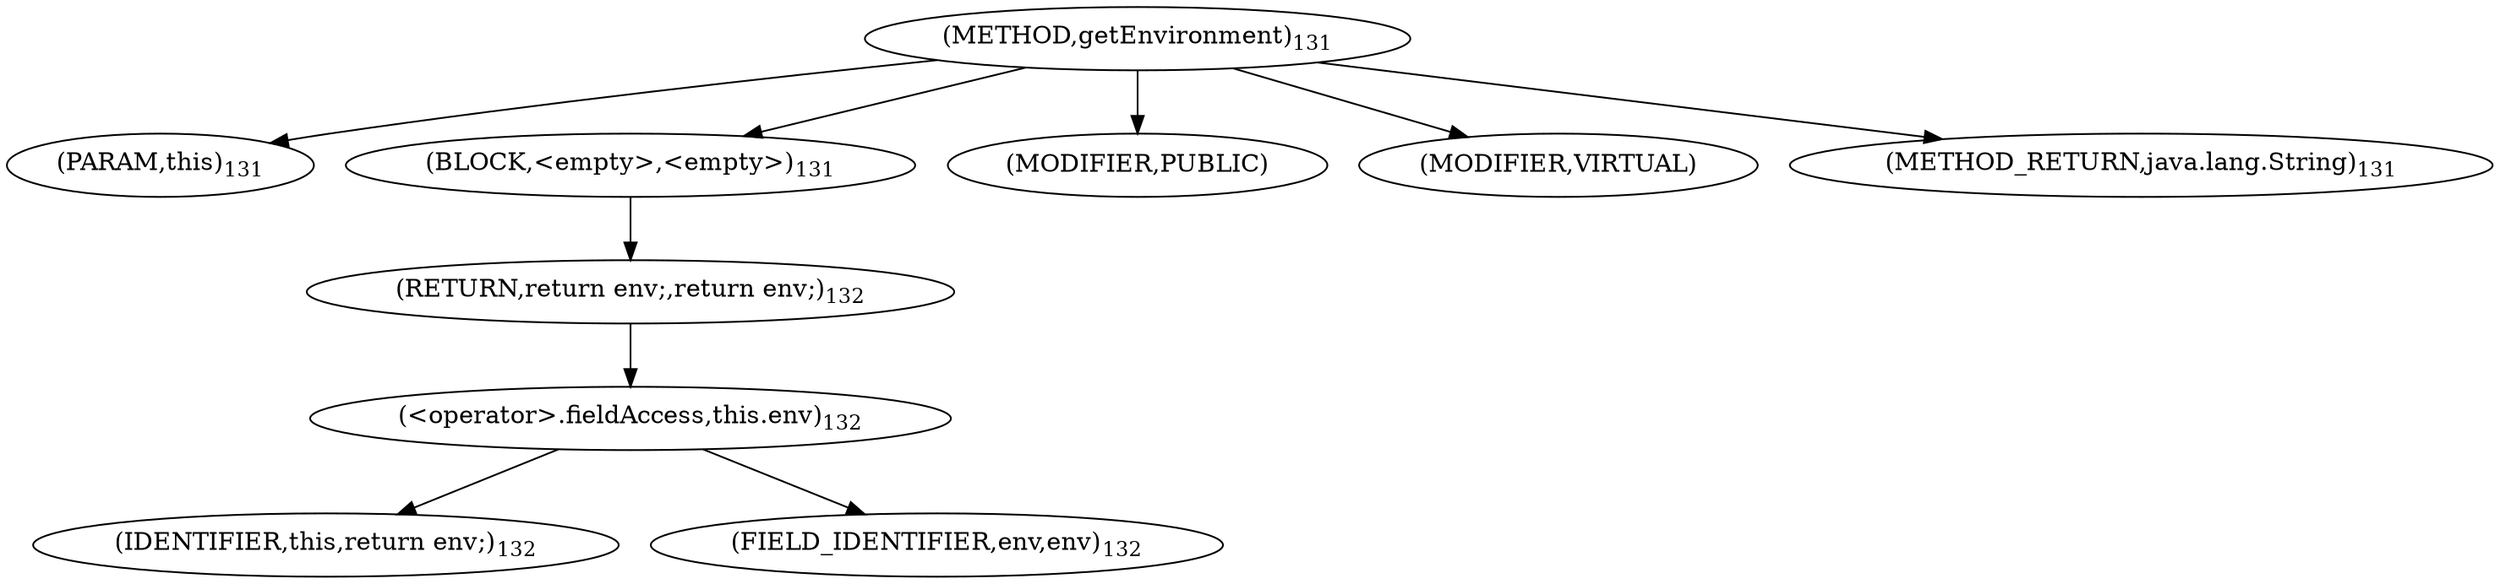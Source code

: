 digraph "getEnvironment" {  
"234" [label = <(METHOD,getEnvironment)<SUB>131</SUB>> ]
"235" [label = <(PARAM,this)<SUB>131</SUB>> ]
"236" [label = <(BLOCK,&lt;empty&gt;,&lt;empty&gt;)<SUB>131</SUB>> ]
"237" [label = <(RETURN,return env;,return env;)<SUB>132</SUB>> ]
"238" [label = <(&lt;operator&gt;.fieldAccess,this.env)<SUB>132</SUB>> ]
"239" [label = <(IDENTIFIER,this,return env;)<SUB>132</SUB>> ]
"240" [label = <(FIELD_IDENTIFIER,env,env)<SUB>132</SUB>> ]
"241" [label = <(MODIFIER,PUBLIC)> ]
"242" [label = <(MODIFIER,VIRTUAL)> ]
"243" [label = <(METHOD_RETURN,java.lang.String)<SUB>131</SUB>> ]
  "234" -> "235" 
  "234" -> "236" 
  "234" -> "241" 
  "234" -> "242" 
  "234" -> "243" 
  "236" -> "237" 
  "237" -> "238" 
  "238" -> "239" 
  "238" -> "240" 
}
